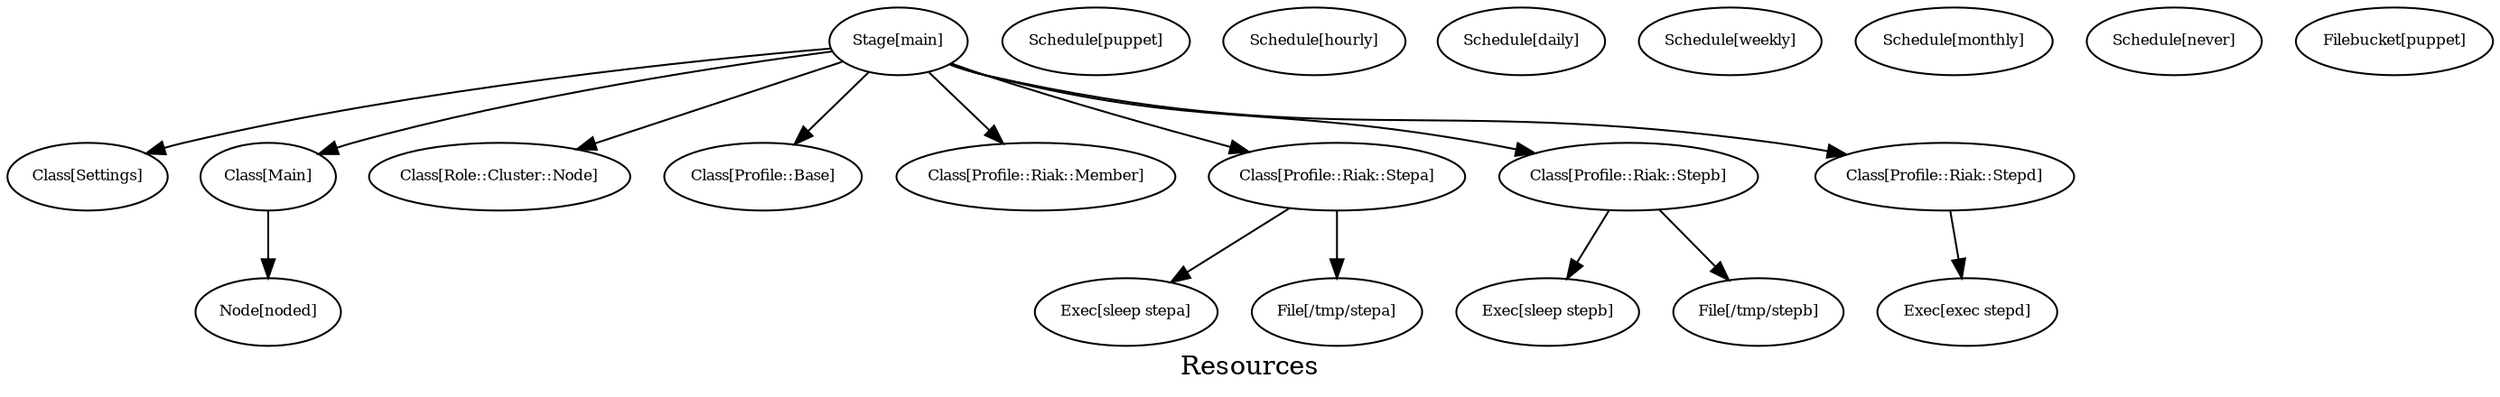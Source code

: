 digraph Resources {
    label = "Resources"
    "Stage[main]" [
        fontsize = 8,
        label = "Stage[main]"
    ]

    "Class[Settings]" [
        fontsize = 8,
        label = "Class[Settings]"
    ]

    "Class[Main]" [
        fontsize = 8,
        label = "Class[Main]"
    ]

    "Node[noded]" [
        fontsize = 8,
        label = "Node[noded]"
    ]

    "Class[Role::Cluster::Node]" [
        fontsize = 8,
        label = "Class[Role::Cluster::Node]"
    ]

    "Class[Profile::Base]" [
        fontsize = 8,
        label = "Class[Profile::Base]"
    ]

    "Class[Profile::Riak::Member]" [
        fontsize = 8,
        label = "Class[Profile::Riak::Member]"
    ]

    "Class[Profile::Riak::Stepa]" [
        fontsize = 8,
        label = "Class[Profile::Riak::Stepa]"
    ]

    "Exec[sleep stepa]" [
        fontsize = 8,
        label = "Exec[sleep stepa]"
    ]

    "File[/tmp/stepa]" [
        fontsize = 8,
        label = "File[/tmp/stepa]"
    ]

    "Class[Profile::Riak::Stepb]" [
        fontsize = 8,
        label = "Class[Profile::Riak::Stepb]"
    ]

    "Exec[sleep stepb]" [
        fontsize = 8,
        label = "Exec[sleep stepb]"
    ]

    "File[/tmp/stepb]" [
        fontsize = 8,
        label = "File[/tmp/stepb]"
    ]

    "Class[Profile::Riak::Stepd]" [
        fontsize = 8,
        label = "Class[Profile::Riak::Stepd]"
    ]

    "Exec[exec stepd]" [
        fontsize = 8,
        label = "Exec[exec stepd]"
    ]

    "Schedule[puppet]" [
        fontsize = 8,
        label = "Schedule[puppet]"
    ]

    "Schedule[hourly]" [
        fontsize = 8,
        label = "Schedule[hourly]"
    ]

    "Schedule[daily]" [
        fontsize = 8,
        label = "Schedule[daily]"
    ]

    "Schedule[weekly]" [
        fontsize = 8,
        label = "Schedule[weekly]"
    ]

    "Schedule[monthly]" [
        fontsize = 8,
        label = "Schedule[monthly]"
    ]

    "Schedule[never]" [
        fontsize = 8,
        label = "Schedule[never]"
    ]

    "Filebucket[puppet]" [
        fontsize = 8,
        label = "Filebucket[puppet]"
    ]

    "Stage[main]" -> "Class[Settings]" [
        fontsize = 8
    ]

    "Stage[main]" -> "Class[Main]" [
        fontsize = 8
    ]

    "Class[Main]" -> "Node[noded]" [
        fontsize = 8
    ]

    "Stage[main]" -> "Class[Role::Cluster::Node]" [
        fontsize = 8
    ]

    "Stage[main]" -> "Class[Profile::Base]" [
        fontsize = 8
    ]

    "Stage[main]" -> "Class[Profile::Riak::Member]" [
        fontsize = 8
    ]

    "Stage[main]" -> "Class[Profile::Riak::Stepa]" [
        fontsize = 8
    ]

    "Class[Profile::Riak::Stepa]" -> "Exec[sleep stepa]" [
        fontsize = 8
    ]

    "Class[Profile::Riak::Stepa]" -> "File[/tmp/stepa]" [
        fontsize = 8
    ]

    "Stage[main]" -> "Class[Profile::Riak::Stepb]" [
        fontsize = 8
    ]

    "Class[Profile::Riak::Stepb]" -> "Exec[sleep stepb]" [
        fontsize = 8
    ]

    "Class[Profile::Riak::Stepb]" -> "File[/tmp/stepb]" [
        fontsize = 8
    ]

    "Stage[main]" -> "Class[Profile::Riak::Stepd]" [
        fontsize = 8
    ]

    "Class[Profile::Riak::Stepd]" -> "Exec[exec stepd]" [
        fontsize = 8
    ]

}
